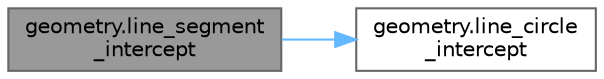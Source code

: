 digraph "geometry.line_segment_intercept"
{
 // LATEX_PDF_SIZE
  bgcolor="transparent";
  edge [fontname=Helvetica,fontsize=10,labelfontname=Helvetica,labelfontsize=10];
  node [fontname=Helvetica,fontsize=10,shape=box,height=0.2,width=0.4];
  rankdir="LR";
  Node1 [id="Node000001",label="geometry.line_segment\l_intercept",height=0.2,width=0.4,color="gray40", fillcolor="grey60", style="filled", fontcolor="black",tooltip=" "];
  Node1 -> Node2 [id="edge1_Node000001_Node000002",color="steelblue1",style="solid",tooltip=" "];
  Node2 [id="Node000002",label="geometry.line_circle\l_intercept",height=0.2,width=0.4,color="grey40", fillcolor="white", style="filled",URL="$namespacegeometry.html#a6c125e8b553b16534810148d2f48fd8d",tooltip=" "];
}
